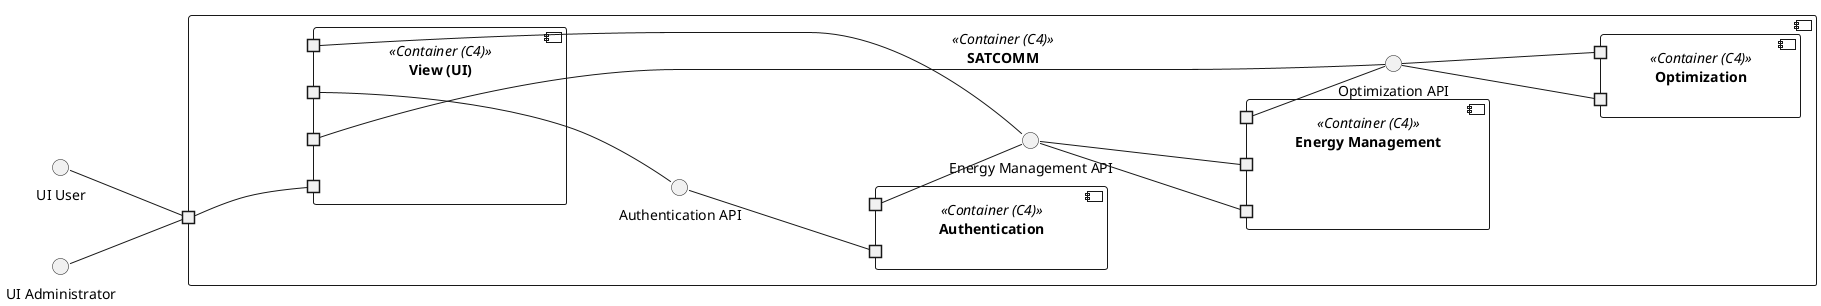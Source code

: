 ```plantuml
@startuml
left to right direction
component SATCOMM <<Container (C4)>>{
    port p1 as " "
    component View_UI as "View (UI)" <<Container (C4)>>{
        port p2 as " "
        port p5 as " "
        port p6 as " "
        port p10 as " "
    }
    component Authentication <<Container (C4)>>{
        port p3 as " "
        port p7 as " "
    }
    component EM as "Energy Management" <<Container (C4)>>{
        port p4 as " "
        port p8 as " "
        port p11 as " "
    }
    component OTAPI as "Optimization" <<Container (C4)>>{
        port p9 as " "
        port p12 as " "
    }
    interface OtimizationAPI as "Optimization API"
    interface AuthAPI as "Authentication API"
    p5 --- AuthAPI
    AuthAPI --- p7
    interface EMAPI as "Energy Management API"
    p6 --- EMAPI
    EMAPI --- p8
    p3 -- EMAPI
    EMAPI -- p4
    p10 -- OtimizationAPI
    OtimizationAPI --- p9
    p11 -- OtimizationAPI
    OtimizationAPI -- p12

}

p1 -- p2
interface UI_User as "UI User"
interface UI_Administrator as "UI Administrator"
UI_User -- p1
UI_Administrator -- p1


@enduml